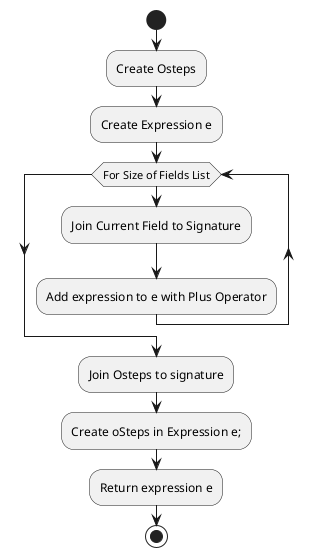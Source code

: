 @startuml
start
:Create Osteps;
:Create Expression e;
while(For Size of Fields List)
:Join Current Field to Signature;
:Add expression to e with Plus Operator;
endwhile
:Join Osteps to signature;
:Create oSteps in Expression e;;
:Return expression e;
stop
@enduml